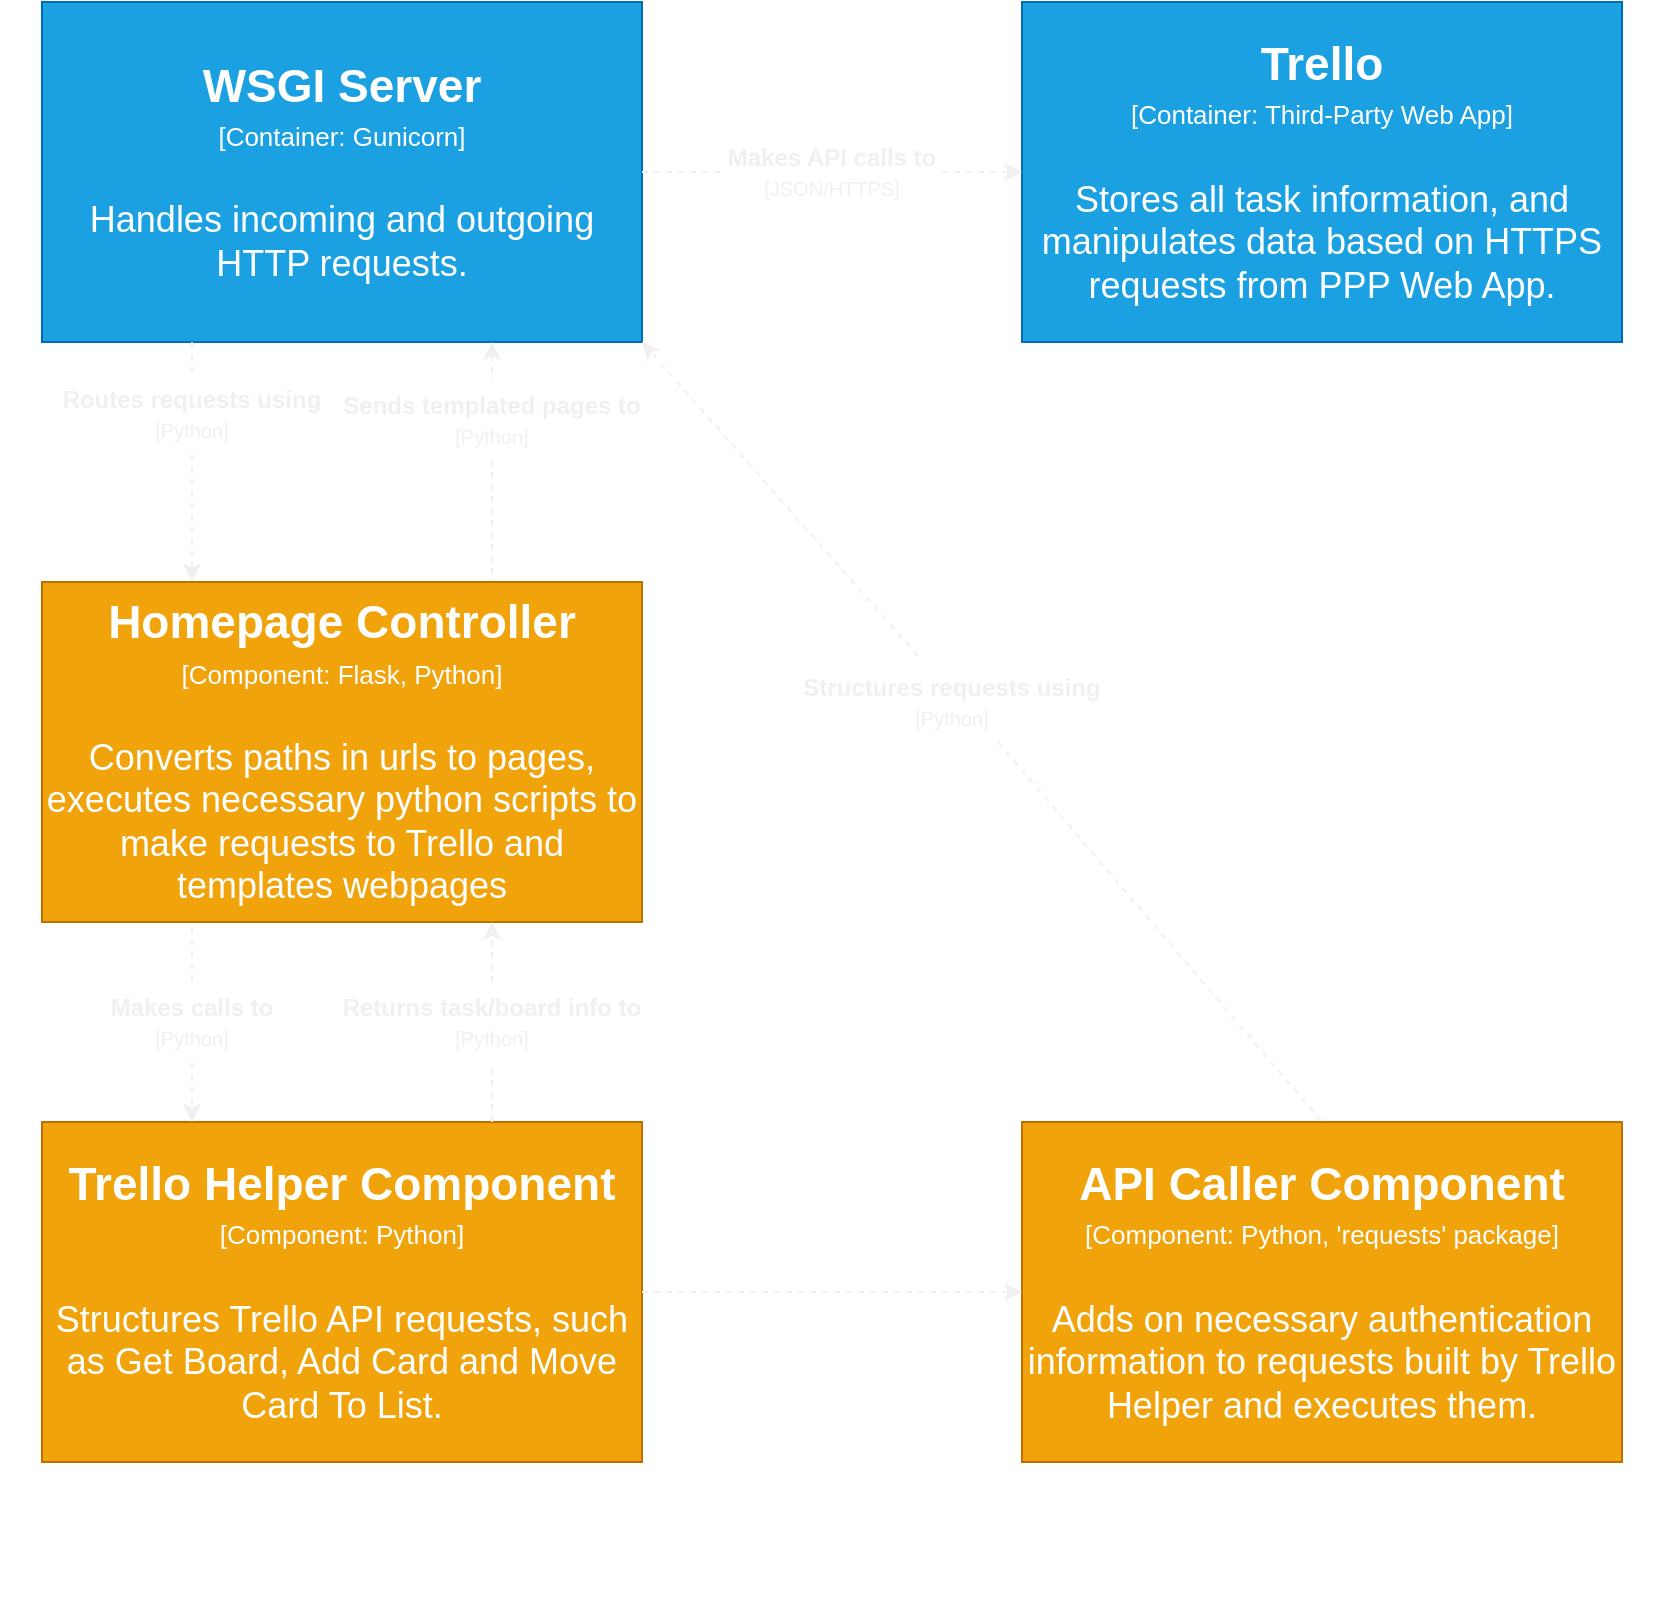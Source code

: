 <mxfile version="13.6.5">
    <diagram id="wJhR4MJhuPZITx-nDL5n" name="Component">
        <mxGraphModel dx="1468" dy="701" grid="1" gridSize="10" guides="1" tooltips="1" connect="1" arrows="1" fold="1" page="1" pageScale="1" pageWidth="850" pageHeight="1100" math="0" shadow="0">
            <root>
                <mxCell id="0"/>
                <mxCell id="1" parent="0"/>
                <mxCell id="2" value="" style="rounded=0;whiteSpace=wrap;html=1;fillColor=none;dashed=1;strokeColor=#FFFFFF;" vertex="1" parent="1">
                    <mxGeometry x="10" y="360" width="830" height="530" as="geometry"/>
                </mxCell>
                <mxCell id="3" value="&lt;p style=&quot;line-height: 70%&quot;&gt;&lt;b&gt;&lt;font style=&quot;font-size: 14px&quot;&gt;WSGI Web Application&lt;br&gt;&lt;/font&gt;&lt;/b&gt;&lt;font style=&quot;font-size: 10px ; line-height: 80%&quot;&gt;[Software Container]&lt;/font&gt;&lt;/p&gt;" style="rounded=0;whiteSpace=wrap;html=1;fontSize=18;fontColor=#ffffff;fillColor=none;strokeColor=none;align=left;" vertex="1" parent="1">
                    <mxGeometry x="20" y="840" width="260" height="50" as="geometry"/>
                </mxCell>
                <mxCell id="9" value="&lt;b&gt;&lt;font style=&quot;font-size: 23px&quot;&gt;WSGI Server&lt;/font&gt;&lt;/b&gt;&lt;br&gt;&lt;font style=&quot;font-size: 13px&quot;&gt;[Container: Gunicorn]&lt;/font&gt;&lt;br&gt;&lt;br&gt;Handles incoming and outgoing HTTP requests." style="rounded=0;whiteSpace=wrap;html=1;fontSize=18;fillColor=#1ba1e2;strokeColor=#006EAF;fontColor=#ffffff;" vertex="1" parent="1">
                    <mxGeometry x="30" y="100" width="300" height="170" as="geometry"/>
                </mxCell>
                <mxCell id="10" value="&lt;b&gt;&lt;font style=&quot;font-size: 23px&quot;&gt;Trello&lt;/font&gt;&lt;/b&gt;&lt;br&gt;&lt;font style=&quot;font-size: 13px&quot;&gt;[Container: Third-Party Web App]&lt;/font&gt;&lt;br&gt;&lt;br&gt;Stores all task information, and manipulates data based on HTTPS requests from PPP Web App." style="rounded=0;whiteSpace=wrap;html=1;fontSize=18;fillColor=#1ba1e2;strokeColor=#006EAF;fontColor=#ffffff;" vertex="1" parent="1">
                    <mxGeometry x="520" y="100" width="300" height="170" as="geometry"/>
                </mxCell>
                <mxCell id="11" value="&lt;b&gt;Makes API calls to&lt;br&gt;&lt;/b&gt;&lt;font style=&quot;font-size: 10px&quot;&gt;[JSON/HTTPS]&lt;/font&gt;" style="text;html=1;strokeColor=none;fillColor=none;align=center;verticalAlign=middle;whiteSpace=wrap;rounded=0;fontColor=#F0F0F0;" vertex="1" parent="1">
                    <mxGeometry x="370" y="165" width="110" height="40" as="geometry"/>
                </mxCell>
                <mxCell id="12" value="" style="endArrow=none;html=1;fontSize=18;dashed=1;endFill=0;exitX=1;exitY=0.5;exitDx=0;exitDy=0;entryX=0;entryY=0.5;entryDx=0;entryDy=0;fontColor=#FCFCFC;strokeColor=#F0F0F0;" edge="1" parent="1" source="9" target="11">
                    <mxGeometry width="50" height="50" relative="1" as="geometry">
                        <mxPoint x="435.0" y="-35" as="sourcePoint"/>
                        <mxPoint x="435.0" y="-5" as="targetPoint"/>
                    </mxGeometry>
                </mxCell>
                <mxCell id="13" value="" style="endArrow=classic;html=1;fontSize=18;dashed=1;endFill=1;exitX=1;exitY=0.5;exitDx=0;exitDy=0;entryX=0;entryY=0.5;entryDx=0;entryDy=0;fontColor=#FCFCFC;strokeColor=#F0F0F0;" edge="1" parent="1" source="11" target="10">
                    <mxGeometry width="50" height="50" relative="1" as="geometry">
                        <mxPoint x="435" y="35" as="sourcePoint"/>
                        <mxPoint x="435" y="65" as="targetPoint"/>
                    </mxGeometry>
                </mxCell>
                <mxCell id="15" value="&lt;b&gt;Routes requests using&lt;br&gt;&lt;/b&gt;&lt;font style=&quot;font-size: 10px&quot;&gt;[Python]&lt;/font&gt;" style="text;html=1;strokeColor=none;fillColor=none;align=center;verticalAlign=middle;whiteSpace=wrap;rounded=0;fontColor=#F0F0F0;" vertex="1" parent="1">
                    <mxGeometry x="35" y="286" width="140" height="40" as="geometry"/>
                </mxCell>
                <mxCell id="16" value="" style="endArrow=none;html=1;fontSize=18;dashed=1;endFill=0;exitX=0.25;exitY=1;exitDx=0;exitDy=0;entryX=0.5;entryY=0;entryDx=0;entryDy=0;fontColor=#FCFCFC;strokeColor=#F0F0F0;" edge="1" parent="1" source="9" target="15">
                    <mxGeometry width="50" height="50" relative="1" as="geometry">
                        <mxPoint x="125" y="255" as="sourcePoint"/>
                        <mxPoint x="190.0" y="120" as="targetPoint"/>
                    </mxGeometry>
                </mxCell>
                <mxCell id="17" value="" style="endArrow=classic;html=1;fontSize=18;dashed=1;endFill=1;exitX=0.5;exitY=1;exitDx=0;exitDy=0;entryX=0.25;entryY=0;entryDx=0;entryDy=0;fontColor=#FCFCFC;strokeColor=#F0F0F0;" edge="1" parent="1" source="15" target="21">
                    <mxGeometry width="50" height="50" relative="1" as="geometry">
                        <mxPoint x="190" y="395" as="sourcePoint"/>
                        <mxPoint x="105" y="390" as="targetPoint"/>
                    </mxGeometry>
                </mxCell>
                <mxCell id="18" value="&lt;b&gt;Sends templated pages to&lt;br&gt;&lt;/b&gt;&lt;font style=&quot;font-size: 10px&quot;&gt;[Python]&lt;/font&gt;" style="text;html=1;strokeColor=none;fillColor=none;align=center;verticalAlign=middle;whiteSpace=wrap;rounded=0;fontColor=#F0F0F0;" vertex="1" parent="1">
                    <mxGeometry x="170" y="289" width="170" height="40" as="geometry"/>
                </mxCell>
                <mxCell id="19" value="" style="endArrow=none;html=1;fontSize=18;dashed=1;endFill=0;exitX=0.75;exitY=1;exitDx=0;exitDy=0;entryX=0.5;entryY=0;entryDx=0;entryDy=0;startArrow=classic;startFill=1;fontColor=#FCFCFC;strokeColor=#F0F0F0;" edge="1" parent="1" source="9" target="18">
                    <mxGeometry width="50" height="50" relative="1" as="geometry">
                        <mxPoint x="260" y="270" as="sourcePoint"/>
                        <mxPoint x="345.0" y="120" as="targetPoint"/>
                    </mxGeometry>
                </mxCell>
                <mxCell id="20" value="" style="endArrow=none;html=1;fontSize=18;dashed=1;endFill=0;exitX=0.5;exitY=1;exitDx=0;exitDy=0;entryX=0.75;entryY=0;entryDx=0;entryDy=0;fontColor=#FCFCFC;strokeColor=#F0F0F0;" edge="1" parent="1" source="18" target="21">
                    <mxGeometry width="50" height="50" relative="1" as="geometry">
                        <mxPoint x="345" y="395" as="sourcePoint"/>
                        <mxPoint x="255" y="390" as="targetPoint"/>
                    </mxGeometry>
                </mxCell>
                <mxCell id="21" value="&lt;b&gt;&lt;font style=&quot;font-size: 23px&quot;&gt;Homepage Controller&lt;/font&gt;&lt;/b&gt;&lt;br&gt;&lt;font style=&quot;font-size: 13px&quot;&gt;[Component: Flask, Python]&lt;/font&gt;&lt;br&gt;&lt;br&gt;Converts paths in urls to pages, executes necessary python scripts to make requests to Trello and templates webpages" style="rounded=0;whiteSpace=wrap;html=1;fontSize=18;fillColor=#f0a30a;strokeColor=#BD7000;fontColor=#ffffff;" vertex="1" parent="1">
                    <mxGeometry x="30" y="390" width="300" height="170" as="geometry"/>
                </mxCell>
                <mxCell id="22" value="&lt;b&gt;&lt;font style=&quot;font-size: 23px&quot;&gt;Trello Helper Component&lt;/font&gt;&lt;/b&gt;&lt;br&gt;&lt;font style=&quot;font-size: 13px&quot;&gt;[Component: Python]&lt;/font&gt;&lt;br&gt;&lt;br&gt;Structures Trello API requests, such as Get Board, Add Card and Move Card To List." style="rounded=0;whiteSpace=wrap;html=1;fontSize=18;fillColor=#f0a30a;strokeColor=#BD7000;fontColor=#ffffff;" vertex="1" parent="1">
                    <mxGeometry x="30" y="660" width="300" height="170" as="geometry"/>
                </mxCell>
                <mxCell id="23" value="&lt;b&gt;&lt;font style=&quot;font-size: 23px&quot;&gt;API Caller Component&lt;/font&gt;&lt;/b&gt;&lt;br&gt;&lt;font style=&quot;font-size: 13px&quot;&gt;[Component: Python, 'requests' package]&lt;/font&gt;&lt;br&gt;&lt;br&gt;Adds on necessary authentication information to requests built by Trello Helper and executes them." style="rounded=0;whiteSpace=wrap;html=1;fontSize=18;fillColor=#f0a30a;strokeColor=#BD7000;fontColor=#ffffff;" vertex="1" parent="1">
                    <mxGeometry x="520" y="660" width="300" height="170" as="geometry"/>
                </mxCell>
                <mxCell id="24" value="" style="endArrow=classic;html=1;fontSize=18;dashed=1;endFill=1;exitX=0.5;exitY=0;exitDx=0;exitDy=0;entryX=0.75;entryY=1;entryDx=0;entryDy=0;fontColor=#FCFCFC;strokeColor=#F0F0F0;" edge="1" parent="1" source="30" target="21">
                    <mxGeometry width="50" height="50" relative="1" as="geometry">
                        <mxPoint x="115" y="336" as="sourcePoint"/>
                        <mxPoint x="115" y="400" as="targetPoint"/>
                    </mxGeometry>
                </mxCell>
                <mxCell id="25" value="" style="endArrow=classic;html=1;fontSize=18;dashed=1;endFill=1;exitX=0.4;exitY=-0.075;exitDx=0;exitDy=0;entryX=1;entryY=1;entryDx=0;entryDy=0;exitPerimeter=0;fontColor=#FCFCFC;strokeColor=#F0F0F0;" edge="1" parent="1" source="26" target="9">
                    <mxGeometry width="50" height="50" relative="1" as="geometry">
                        <mxPoint x="115" y="610" as="sourcePoint"/>
                        <mxPoint x="115" y="570" as="targetPoint"/>
                    </mxGeometry>
                </mxCell>
                <mxCell id="26" value="&lt;b&gt;Structures requests using&lt;br&gt;&lt;/b&gt;&lt;font style=&quot;font-size: 10px&quot;&gt;[Python]&lt;/font&gt;" style="text;html=1;strokeColor=none;fillColor=none;align=center;verticalAlign=middle;whiteSpace=wrap;rounded=0;fontColor=#F0F0F0;" vertex="1" parent="1">
                    <mxGeometry x="400" y="430" width="170" height="40" as="geometry"/>
                </mxCell>
                <mxCell id="28" value="" style="endArrow=none;html=1;fontSize=18;dashed=1;endFill=0;entryX=0.5;entryY=0;entryDx=0;entryDy=0;exitX=0.635;exitY=1;exitDx=0;exitDy=0;exitPerimeter=0;fontColor=#FCFCFC;strokeColor=#F0F0F0;" edge="1" parent="1" source="26" target="23">
                    <mxGeometry width="50" height="50" relative="1" as="geometry">
                        <mxPoint x="265" y="339" as="sourcePoint"/>
                        <mxPoint x="265" y="400" as="targetPoint"/>
                    </mxGeometry>
                </mxCell>
                <mxCell id="29" value="" style="endArrow=classic;html=1;fontSize=18;dashed=1;endFill=1;exitX=1;exitY=0.5;exitDx=0;exitDy=0;entryX=0;entryY=0.5;entryDx=0;entryDy=0;fontColor=#FCFCFC;strokeColor=#F0F0F0;" edge="1" parent="1" source="22" target="23">
                    <mxGeometry width="50" height="50" relative="1" as="geometry">
                        <mxPoint x="115" y="610" as="sourcePoint"/>
                        <mxPoint x="115" y="570" as="targetPoint"/>
                    </mxGeometry>
                </mxCell>
                <mxCell id="31" value="" style="endArrow=classic;html=1;fontSize=18;dashed=1;endFill=1;exitX=0.5;exitY=1;exitDx=0;exitDy=0;entryX=0.25;entryY=0;entryDx=0;entryDy=0;fontColor=#FCFCFC;strokeColor=#F0F0F0;" edge="1" parent="1" source="32" target="22">
                    <mxGeometry width="50" height="50" relative="1" as="geometry">
                        <mxPoint x="370" y="550" as="sourcePoint"/>
                        <mxPoint x="370" y="510" as="targetPoint"/>
                    </mxGeometry>
                </mxCell>
                <mxCell id="32" value="&lt;b&gt;Makes calls to&lt;br&gt;&lt;/b&gt;&lt;font style=&quot;font-size: 10px&quot;&gt;[Python]&lt;/font&gt;" style="text;html=1;strokeColor=none;fillColor=none;align=center;verticalAlign=middle;whiteSpace=wrap;rounded=0;fontColor=#F0F0F0;" vertex="1" parent="1">
                    <mxGeometry x="20" y="590" width="170" height="40" as="geometry"/>
                </mxCell>
                <mxCell id="30" value="&lt;b&gt;Returns task/board info to&lt;br&gt;&lt;/b&gt;&lt;font style=&quot;font-size: 10px&quot;&gt;[Python]&lt;/font&gt;" style="text;html=1;strokeColor=none;fillColor=none;align=center;verticalAlign=middle;whiteSpace=wrap;rounded=0;fontColor=#F0F0F0;" vertex="1" parent="1">
                    <mxGeometry x="170" y="590" width="170" height="40" as="geometry"/>
                </mxCell>
                <mxCell id="33" value="" style="endArrow=none;html=1;fontSize=18;dashed=1;endFill=0;exitX=0.75;exitY=0;exitDx=0;exitDy=0;entryX=0.5;entryY=1;entryDx=0;entryDy=0;fontColor=#FCFCFC;strokeColor=#F0F0F0;" edge="1" parent="1" source="22" target="30">
                    <mxGeometry width="50" height="50" relative="1" as="geometry">
                        <mxPoint x="255" y="660" as="sourcePoint"/>
                        <mxPoint x="255" y="560" as="targetPoint"/>
                    </mxGeometry>
                </mxCell>
                <mxCell id="34" value="" style="endArrow=none;html=1;fontSize=18;dashed=1;endFill=0;exitX=0.5;exitY=0;exitDx=0;exitDy=0;entryX=0.25;entryY=1;entryDx=0;entryDy=0;fontColor=#FCFCFC;strokeColor=#F0F0F0;" edge="1" parent="1" source="32" target="21">
                    <mxGeometry width="50" height="50" relative="1" as="geometry">
                        <mxPoint x="265" y="670" as="sourcePoint"/>
                        <mxPoint x="265" y="640" as="targetPoint"/>
                    </mxGeometry>
                </mxCell>
            </root>
        </mxGraphModel>
    </diagram>
</mxfile>